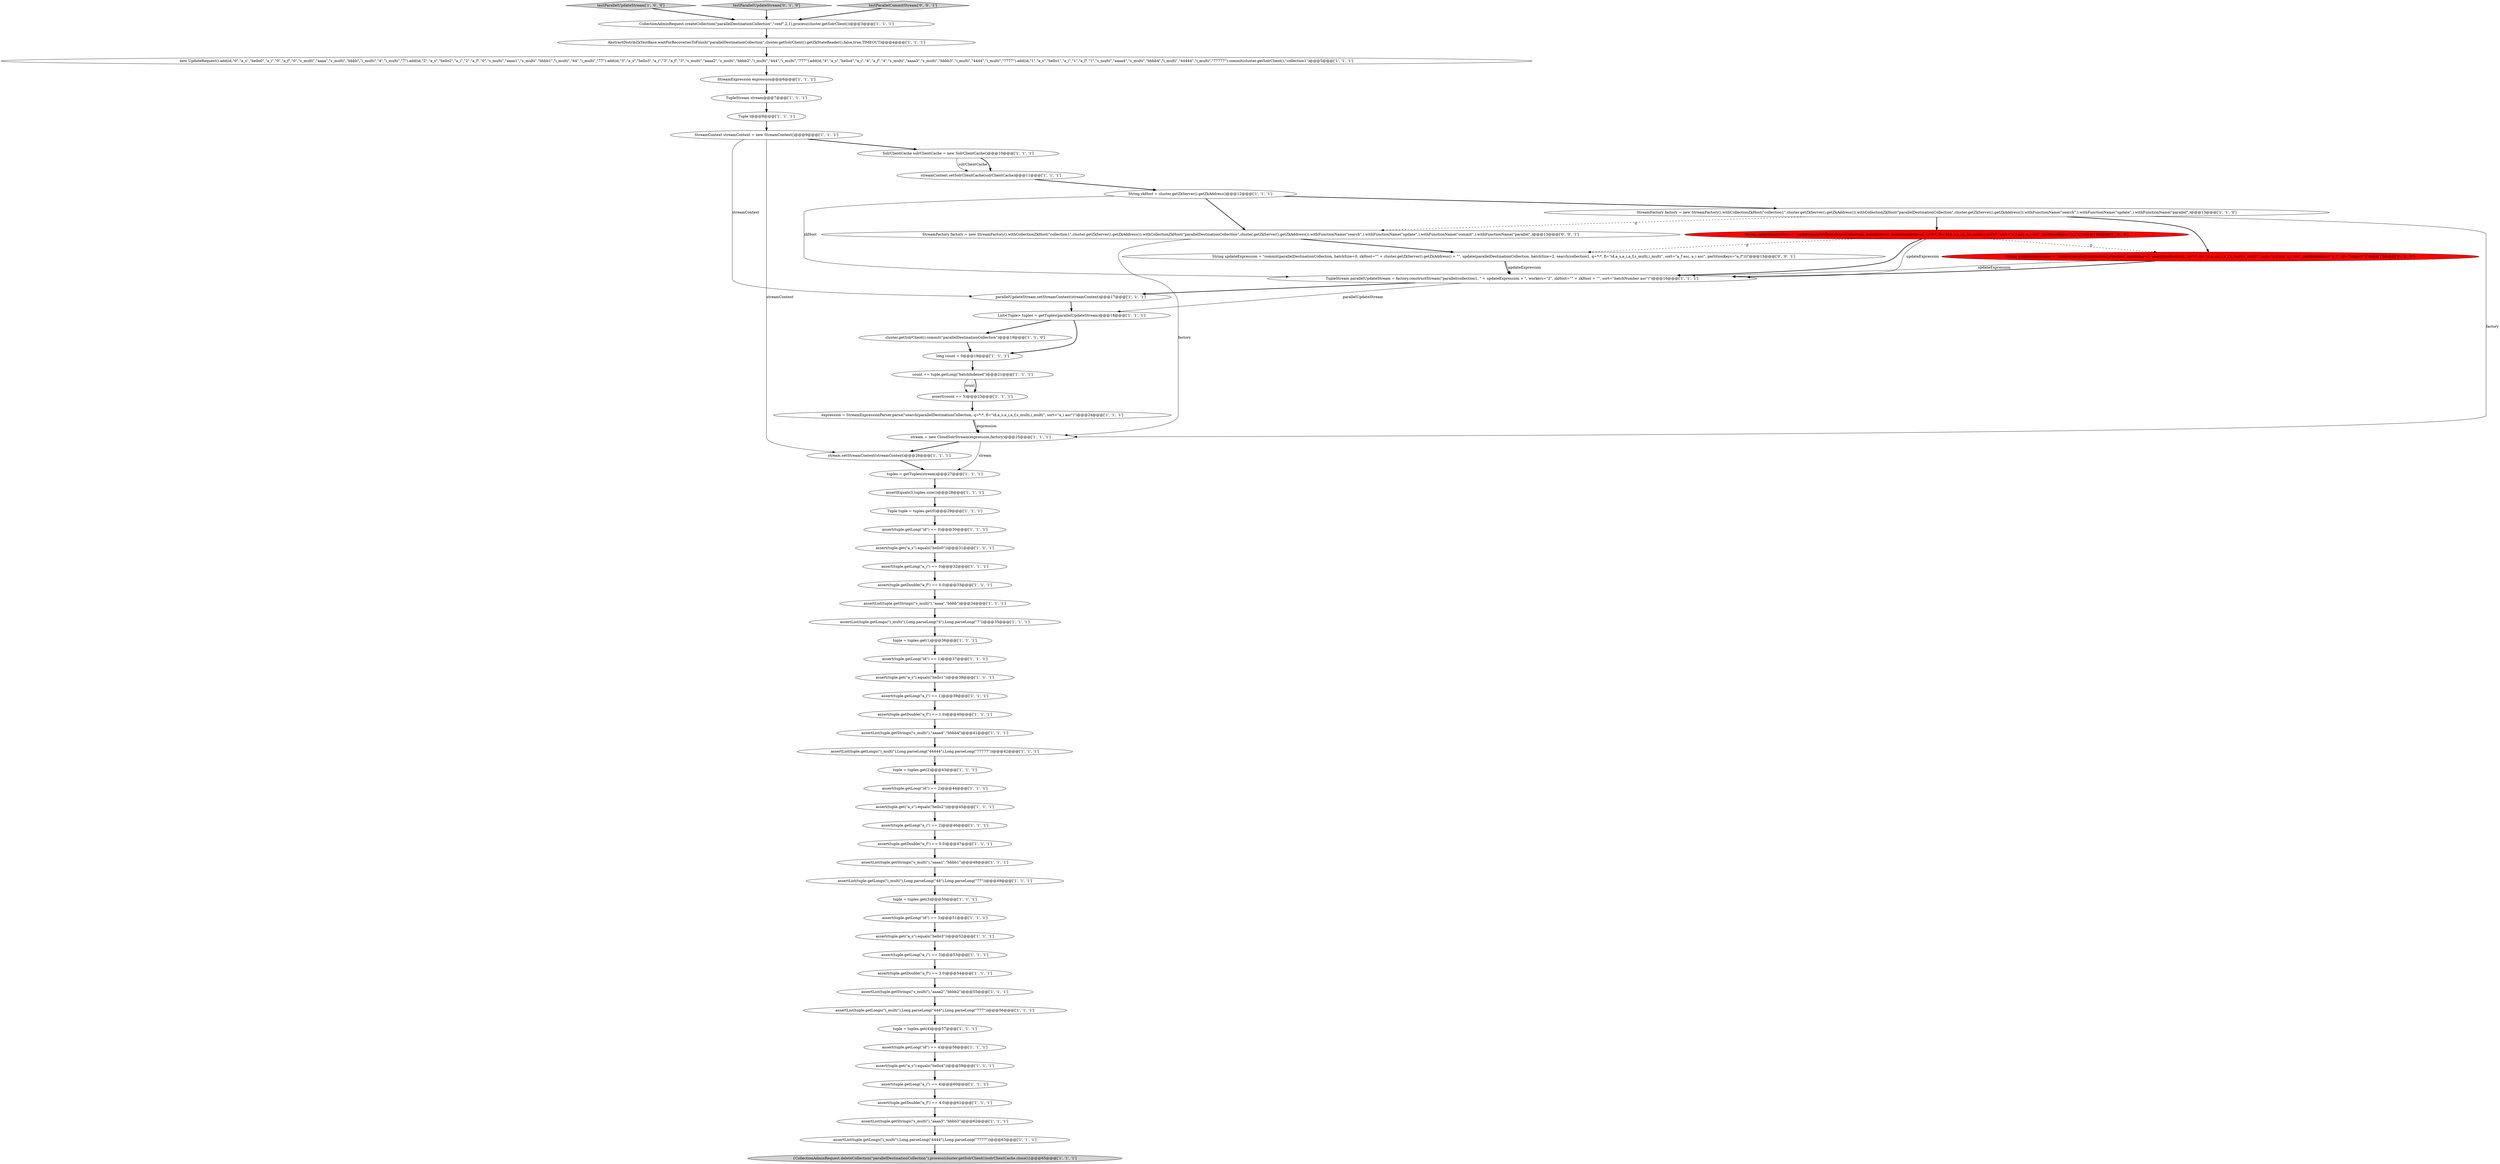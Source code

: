 digraph {
59 [style = filled, label = "tuples = getTuples(stream)@@@27@@@['1', '1', '1']", fillcolor = white, shape = ellipse image = "AAA0AAABBB1BBB"];
42 [style = filled, label = "assertList(tuple.getLongs(\"i_multi\"),Long.parseLong(\"44\"),Long.parseLong(\"77\"))@@@49@@@['1', '1', '1']", fillcolor = white, shape = ellipse image = "AAA0AAABBB1BBB"];
37 [style = filled, label = "String updateExpression = \"update(parallelDestinationCollection, batchSize=2, search(collection1, q=*:*, fl=\"id,a_s,a_i,a_f,s_multi,i_multi\", sort=\"a_f asc, a_i asc\", partitionKeys=\"a_f\"))\"@@@15@@@['1', '0', '0']", fillcolor = red, shape = ellipse image = "AAA1AAABBB1BBB"];
50 [style = filled, label = "assert(tuple.getLong(\"a_i\") == 1)@@@39@@@['1', '1', '1']", fillcolor = white, shape = ellipse image = "AAA0AAABBB1BBB"];
61 [style = filled, label = "String updateExpression = \"update(parallelDestinationCollection, batchSize=2, search(collection1, q=*:*, fl=\"id,a_s,a_i,a_f,s_multi,i_multi\", sort=\"a_f asc, a_i asc\", partitionKeys=\"a_f\", qt=\"/export\"))\"@@@15@@@['0', '1', '0']", fillcolor = red, shape = ellipse image = "AAA1AAABBB2BBB"];
18 [style = filled, label = "assert(tuple.getLong(\"a_i\") == 2)@@@46@@@['1', '1', '1']", fillcolor = white, shape = ellipse image = "AAA0AAABBB1BBB"];
32 [style = filled, label = "StreamExpression expression@@@6@@@['1', '1', '1']", fillcolor = white, shape = ellipse image = "AAA0AAABBB1BBB"];
11 [style = filled, label = "assert(tuple.getLong(\"id\") == 2)@@@44@@@['1', '1', '1']", fillcolor = white, shape = ellipse image = "AAA0AAABBB1BBB"];
14 [style = filled, label = "testParallelUpdateStream['1', '0', '0']", fillcolor = lightgray, shape = diamond image = "AAA0AAABBB1BBB"];
20 [style = filled, label = "assertList(tuple.getLongs(\"i_multi\"),Long.parseLong(\"444\"),Long.parseLong(\"777\"))@@@56@@@['1', '1', '1']", fillcolor = white, shape = ellipse image = "AAA0AAABBB1BBB"];
54 [style = filled, label = "long count = 0@@@19@@@['1', '1', '1']", fillcolor = white, shape = ellipse image = "AAA0AAABBB1BBB"];
21 [style = filled, label = "expression = StreamExpressionParser.parse(\"search(parallelDestinationCollection, q=*:*, fl=\"id,a_s,a_i,a_f,s_multi,i_multi\", sort=\"a_i asc\")\")@@@24@@@['1', '1', '1']", fillcolor = white, shape = ellipse image = "AAA0AAABBB1BBB"];
28 [style = filled, label = "assert(tuple.getDouble(\"a_f\") == 3.0)@@@54@@@['1', '1', '1']", fillcolor = white, shape = ellipse image = "AAA0AAABBB1BBB"];
53 [style = filled, label = "{CollectionAdminRequest.deleteCollection(\"parallelDestinationCollection\").process(cluster.getSolrClient())solrClientCache.close()}@@@65@@@['1', '1', '1']", fillcolor = lightgray, shape = ellipse image = "AAA0AAABBB1BBB"];
45 [style = filled, label = "parallelUpdateStream.setStreamContext(streamContext)@@@17@@@['1', '1', '1']", fillcolor = white, shape = ellipse image = "AAA0AAABBB1BBB"];
26 [style = filled, label = "new UpdateRequest().add(id,\"0\",\"a_s\",\"hello0\",\"a_i\",\"0\",\"a_f\",\"0\",\"s_multi\",\"aaaa\",\"s_multi\",\"bbbb\",\"i_multi\",\"4\",\"i_multi\",\"7\").add(id,\"2\",\"a_s\",\"hello2\",\"a_i\",\"2\",\"a_f\",\"0\",\"s_multi\",\"aaaa1\",\"s_multi\",\"bbbb1\",\"i_multi\",\"44\",\"i_multi\",\"77\").add(id,\"3\",\"a_s\",\"hello3\",\"a_i\",\"3\",\"a_f\",\"3\",\"s_multi\",\"aaaa2\",\"s_multi\",\"bbbb2\",\"i_multi\",\"444\",\"i_multi\",\"777\").add(id,\"4\",\"a_s\",\"hello4\",\"a_i\",\"4\",\"a_f\",\"4\",\"s_multi\",\"aaaa3\",\"s_multi\",\"bbbb3\",\"i_multi\",\"4444\",\"i_multi\",\"7777\").add(id,\"1\",\"a_s\",\"hello1\",\"a_i\",\"1\",\"a_f\",\"1\",\"s_multi\",\"aaaa4\",\"s_multi\",\"bbbb4\",\"i_multi\",\"44444\",\"i_multi\",\"77777\").commit(cluster.getSolrClient(),\"collection1\")@@@5@@@['1', '1', '1']", fillcolor = white, shape = ellipse image = "AAA0AAABBB1BBB"];
9 [style = filled, label = "tuple = tuples.get(1)@@@36@@@['1', '1', '1']", fillcolor = white, shape = ellipse image = "AAA0AAABBB1BBB"];
25 [style = filled, label = "assert(tuple.getLong(\"a_i\") == 4)@@@60@@@['1', '1', '1']", fillcolor = white, shape = ellipse image = "AAA0AAABBB1BBB"];
57 [style = filled, label = "cluster.getSolrClient().commit(\"parallelDestinationCollection\")@@@19@@@['1', '1', '0']", fillcolor = white, shape = ellipse image = "AAA0AAABBB1BBB"];
58 [style = filled, label = "stream.setStreamContext(streamContext)@@@26@@@['1', '1', '1']", fillcolor = white, shape = ellipse image = "AAA0AAABBB1BBB"];
38 [style = filled, label = "assertList(tuple.getStrings(\"s_multi\"),\"aaaa\",\"bbbb\")@@@34@@@['1', '1', '1']", fillcolor = white, shape = ellipse image = "AAA0AAABBB1BBB"];
6 [style = filled, label = "assert(tuple.getLong(\"a_i\") == 3)@@@53@@@['1', '1', '1']", fillcolor = white, shape = ellipse image = "AAA0AAABBB1BBB"];
34 [style = filled, label = "assert(tuple.getLong(\"id\") == 0)@@@30@@@['1', '1', '1']", fillcolor = white, shape = ellipse image = "AAA0AAABBB1BBB"];
36 [style = filled, label = "assert(tuple.get(\"a_s\").equals(\"hello0\"))@@@31@@@['1', '1', '1']", fillcolor = white, shape = ellipse image = "AAA0AAABBB1BBB"];
52 [style = filled, label = "assertEquals(5,tuples.size())@@@28@@@['1', '1', '1']", fillcolor = white, shape = ellipse image = "AAA0AAABBB1BBB"];
22 [style = filled, label = "stream = new CloudSolrStream(expression,factory)@@@25@@@['1', '1', '1']", fillcolor = white, shape = ellipse image = "AAA0AAABBB1BBB"];
39 [style = filled, label = "assert(tuple.getDouble(\"a_f\") == 4.0)@@@61@@@['1', '1', '1']", fillcolor = white, shape = ellipse image = "AAA0AAABBB1BBB"];
56 [style = filled, label = "assertList(tuple.getLongs(\"i_multi\"),Long.parseLong(\"4\"),Long.parseLong(\"7\"))@@@35@@@['1', '1', '1']", fillcolor = white, shape = ellipse image = "AAA0AAABBB1BBB"];
63 [style = filled, label = "String updateExpression = \"commit(parallelDestinationCollection, batchSize=0, zkHost=\"\" + cluster.getZkServer().getZkAddress() + \"\", update(parallelDestinationCollection, batchSize=2, search(collection1, q=*:*, fl=\"id,a_s,a_i,a_f,s_multi,i_multi\", sort=\"a_f asc, a_i asc\", partitionKeys=\"a_f\")))\"@@@15@@@['0', '0', '1']", fillcolor = white, shape = ellipse image = "AAA0AAABBB3BBB"];
27 [style = filled, label = "assert(tuple.get(\"a_s\").equals(\"hello2\"))@@@45@@@['1', '1', '1']", fillcolor = white, shape = ellipse image = "AAA0AAABBB1BBB"];
65 [style = filled, label = "StreamFactory factory = new StreamFactory().withCollectionZkHost(\"collection1\",cluster.getZkServer().getZkAddress()).withCollectionZkHost(\"parallelDestinationCollection\",cluster.getZkServer().getZkAddress()).withFunctionName(\"search\",).withFunctionName(\"update\",).withFunctionName(\"commit\",).withFunctionName(\"parallel\",)@@@13@@@['0', '0', '1']", fillcolor = white, shape = ellipse image = "AAA0AAABBB3BBB"];
44 [style = filled, label = "tuple = tuples.get(2)@@@43@@@['1', '1', '1']", fillcolor = white, shape = ellipse image = "AAA0AAABBB1BBB"];
31 [style = filled, label = "assert(tuple.getLong(\"id\") == 1)@@@37@@@['1', '1', '1']", fillcolor = white, shape = ellipse image = "AAA0AAABBB1BBB"];
12 [style = filled, label = "assert(tuple.getDouble(\"a_f\") == 0.0)@@@47@@@['1', '1', '1']", fillcolor = white, shape = ellipse image = "AAA0AAABBB1BBB"];
23 [style = filled, label = "streamContext.setSolrClientCache(solrClientCache)@@@11@@@['1', '1', '1']", fillcolor = white, shape = ellipse image = "AAA0AAABBB1BBB"];
30 [style = filled, label = "assertList(tuple.getStrings(\"s_multi\"),\"aaaa4\",\"bbbb4\")@@@41@@@['1', '1', '1']", fillcolor = white, shape = ellipse image = "AAA0AAABBB1BBB"];
1 [style = filled, label = "assertList(tuple.getStrings(\"s_multi\"),\"aaaa2\",\"bbbb2\")@@@55@@@['1', '1', '1']", fillcolor = white, shape = ellipse image = "AAA0AAABBB1BBB"];
24 [style = filled, label = "assert(tuple.getDouble(\"a_f\") == 1.0)@@@40@@@['1', '1', '1']", fillcolor = white, shape = ellipse image = "AAA0AAABBB1BBB"];
15 [style = filled, label = "assert(tuple.getLong(\"id\") == 3)@@@51@@@['1', '1', '1']", fillcolor = white, shape = ellipse image = "AAA0AAABBB1BBB"];
4 [style = filled, label = "SolrClientCache solrClientCache = new SolrClientCache()@@@10@@@['1', '1', '1']", fillcolor = white, shape = ellipse image = "AAA0AAABBB1BBB"];
43 [style = filled, label = "count += tuple.getLong(\"batchIndexed\")@@@21@@@['1', '1', '1']", fillcolor = white, shape = ellipse image = "AAA0AAABBB1BBB"];
2 [style = filled, label = "assert(tuple.getDouble(\"a_f\") == 0.0)@@@33@@@['1', '1', '1']", fillcolor = white, shape = ellipse image = "AAA0AAABBB1BBB"];
40 [style = filled, label = "assert(count == 5)@@@23@@@['1', '1', '1']", fillcolor = white, shape = ellipse image = "AAA0AAABBB1BBB"];
62 [style = filled, label = "testParallelUpdateStream['0', '1', '0']", fillcolor = lightgray, shape = diamond image = "AAA0AAABBB2BBB"];
10 [style = filled, label = "StreamFactory factory = new StreamFactory().withCollectionZkHost(\"collection1\",cluster.getZkServer().getZkAddress()).withCollectionZkHost(\"parallelDestinationCollection\",cluster.getZkServer().getZkAddress()).withFunctionName(\"search\",).withFunctionName(\"update\",).withFunctionName(\"parallel\",)@@@13@@@['1', '1', '0']", fillcolor = white, shape = ellipse image = "AAA0AAABBB1BBB"];
7 [style = filled, label = "TupleStream stream@@@7@@@['1', '1', '1']", fillcolor = white, shape = ellipse image = "AAA0AAABBB1BBB"];
60 [style = filled, label = "assert(tuple.get(\"a_s\").equals(\"hello3\"))@@@52@@@['1', '1', '1']", fillcolor = white, shape = ellipse image = "AAA0AAABBB1BBB"];
3 [style = filled, label = "Tuple tuple = tuples.get(0)@@@29@@@['1', '1', '1']", fillcolor = white, shape = ellipse image = "AAA0AAABBB1BBB"];
5 [style = filled, label = "List<Tuple> tuples = getTuples(parallelUpdateStream)@@@18@@@['1', '1', '1']", fillcolor = white, shape = ellipse image = "AAA0AAABBB1BBB"];
55 [style = filled, label = "StreamContext streamContext = new StreamContext()@@@9@@@['1', '1', '1']", fillcolor = white, shape = ellipse image = "AAA0AAABBB1BBB"];
0 [style = filled, label = "assert(tuple.get(\"a_s\").equals(\"hello4\"))@@@59@@@['1', '1', '1']", fillcolor = white, shape = ellipse image = "AAA0AAABBB1BBB"];
41 [style = filled, label = "assert(tuple.getLong(\"a_i\") == 0)@@@32@@@['1', '1', '1']", fillcolor = white, shape = ellipse image = "AAA0AAABBB1BBB"];
48 [style = filled, label = "assertList(tuple.getLongs(\"i_multi\"),Long.parseLong(\"4444\"),Long.parseLong(\"7777\"))@@@63@@@['1', '1', '1']", fillcolor = white, shape = ellipse image = "AAA0AAABBB1BBB"];
51 [style = filled, label = "tuple = tuples.get(4)@@@57@@@['1', '1', '1']", fillcolor = white, shape = ellipse image = "AAA0AAABBB1BBB"];
17 [style = filled, label = "assertList(tuple.getStrings(\"s_multi\"),\"aaaa3\",\"bbbb3\")@@@62@@@['1', '1', '1']", fillcolor = white, shape = ellipse image = "AAA0AAABBB1BBB"];
46 [style = filled, label = "TupleStream parallelUpdateStream = factory.constructStream(\"parallel(collection1, \" + updateExpression + \", workers=\"2\", zkHost=\"\" + zkHost + \"\", sort=\"batchNumber asc\")\")@@@16@@@['1', '1', '1']", fillcolor = white, shape = ellipse image = "AAA0AAABBB1BBB"];
35 [style = filled, label = "tuple = tuples.get(3)@@@50@@@['1', '1', '1']", fillcolor = white, shape = ellipse image = "AAA0AAABBB1BBB"];
8 [style = filled, label = "assert(tuple.getLong(\"id\") == 4)@@@58@@@['1', '1', '1']", fillcolor = white, shape = ellipse image = "AAA0AAABBB1BBB"];
29 [style = filled, label = "assert(tuple.get(\"a_s\").equals(\"hello1\"))@@@38@@@['1', '1', '1']", fillcolor = white, shape = ellipse image = "AAA0AAABBB1BBB"];
33 [style = filled, label = "CollectionAdminRequest.createCollection(\"parallelDestinationCollection\",\"conf\",2,1).process(cluster.getSolrClient())@@@3@@@['1', '1', '1']", fillcolor = white, shape = ellipse image = "AAA0AAABBB1BBB"];
49 [style = filled, label = "String zkHost = cluster.getZkServer().getZkAddress()@@@12@@@['1', '1', '1']", fillcolor = white, shape = ellipse image = "AAA0AAABBB1BBB"];
64 [style = filled, label = "testParallelCommitStream['0', '0', '1']", fillcolor = lightgray, shape = diamond image = "AAA0AAABBB3BBB"];
19 [style = filled, label = "assertList(tuple.getLongs(\"i_multi\"),Long.parseLong(\"44444\"),Long.parseLong(\"77777\"))@@@42@@@['1', '1', '1']", fillcolor = white, shape = ellipse image = "AAA0AAABBB1BBB"];
13 [style = filled, label = "Tuple t@@@8@@@['1', '1', '1']", fillcolor = white, shape = ellipse image = "AAA0AAABBB1BBB"];
16 [style = filled, label = "assertList(tuple.getStrings(\"s_multi\"),\"aaaa1\",\"bbbb1\")@@@48@@@['1', '1', '1']", fillcolor = white, shape = ellipse image = "AAA0AAABBB1BBB"];
47 [style = filled, label = "AbstractDistribZkTestBase.waitForRecoveriesToFinish(\"parallelDestinationCollection\",cluster.getSolrClient().getZkStateReader(),false,true,TIMEOUT)@@@4@@@['1', '1', '1']", fillcolor = white, shape = ellipse image = "AAA0AAABBB1BBB"];
7->13 [style = bold, label=""];
57->54 [style = bold, label=""];
23->49 [style = bold, label=""];
27->18 [style = bold, label=""];
5->54 [style = bold, label=""];
15->60 [style = bold, label=""];
26->32 [style = bold, label=""];
25->39 [style = bold, label=""];
10->61 [style = bold, label=""];
36->41 [style = bold, label=""];
13->55 [style = bold, label=""];
35->15 [style = bold, label=""];
54->43 [style = bold, label=""];
9->31 [style = bold, label=""];
37->46 [style = solid, label="updateExpression"];
59->52 [style = bold, label=""];
18->12 [style = bold, label=""];
10->22 [style = solid, label="factory"];
1->20 [style = bold, label=""];
31->29 [style = bold, label=""];
49->65 [style = bold, label=""];
32->7 [style = bold, label=""];
12->16 [style = bold, label=""];
28->1 [style = bold, label=""];
48->53 [style = bold, label=""];
61->46 [style = bold, label=""];
55->58 [style = solid, label="streamContext"];
22->59 [style = solid, label="stream"];
41->2 [style = bold, label=""];
37->63 [style = dashed, label="0"];
14->33 [style = bold, label=""];
56->9 [style = bold, label=""];
10->65 [style = dashed, label="0"];
24->30 [style = bold, label=""];
42->35 [style = bold, label=""];
3->34 [style = bold, label=""];
19->44 [style = bold, label=""];
2->38 [style = bold, label=""];
5->57 [style = bold, label=""];
43->40 [style = bold, label=""];
8->0 [style = bold, label=""];
30->19 [style = bold, label=""];
49->46 [style = solid, label="zkHost"];
21->22 [style = solid, label="expression"];
61->46 [style = solid, label="updateExpression"];
65->22 [style = solid, label="factory"];
63->46 [style = solid, label="updateExpression"];
63->46 [style = bold, label=""];
37->46 [style = bold, label=""];
55->4 [style = bold, label=""];
33->47 [style = bold, label=""];
22->58 [style = bold, label=""];
49->10 [style = bold, label=""];
21->22 [style = bold, label=""];
29->50 [style = bold, label=""];
0->25 [style = bold, label=""];
39->17 [style = bold, label=""];
34->36 [style = bold, label=""];
47->26 [style = bold, label=""];
38->56 [style = bold, label=""];
55->45 [style = solid, label="streamContext"];
20->51 [style = bold, label=""];
60->6 [style = bold, label=""];
17->48 [style = bold, label=""];
4->23 [style = solid, label="solrClientCache"];
43->40 [style = solid, label="count"];
11->27 [style = bold, label=""];
46->45 [style = bold, label=""];
44->11 [style = bold, label=""];
37->61 [style = dashed, label="0"];
58->59 [style = bold, label=""];
52->3 [style = bold, label=""];
16->42 [style = bold, label=""];
62->33 [style = bold, label=""];
64->33 [style = bold, label=""];
51->8 [style = bold, label=""];
65->63 [style = bold, label=""];
46->5 [style = solid, label="parallelUpdateStream"];
4->23 [style = bold, label=""];
40->21 [style = bold, label=""];
50->24 [style = bold, label=""];
6->28 [style = bold, label=""];
10->37 [style = bold, label=""];
45->5 [style = bold, label=""];
}

